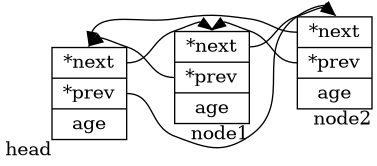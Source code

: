 

@startdot hello_list
digraph R {
    rankdir=LR
    node [shape=record];

    node1 [xlabel="head"] [label="<f0> *next|<f1> *prev|<f2> age"];
    node2 [xlabel="node1"] [label="<f0> *next|<f1> *prev|<f2> age"];
    node3 [xlabel="node2"] [label="<f0> *next|<f1> *prev|<f2> age"];

    node1:f0 -> node2:n;
    node2:f0 -> node3:n;
    node3:f0 -> node1:n;
    node1:f1 -> node3:n;
    node2:f1 -> node1:n;
    node3:f1 -> node2:n;
}
@enddot


@startdot hello_list_error
digraph R {
    rankdir=LR;
    node [shape=record];

    node1 [xlabel="head"] [label="<f0> age|<f1> *next|<f2> *prev"];
    node2 [xlabel="node1"] [label="<f0> age|<f1> *next|<f2> *prev"];
    node3 [xlabel="node2"] [label="<f0> age|<f1> *next|<f2> *prev"];

    node1:f1 -> node2:f1:nw;
    node2:f1 -> node3:f1:nw;
    node3:f1 -> node1:f1:nw;
    node1:f2 -> node3:f1:nw;
    node2:f2 -> node1:f1:nw;
    node3:f2 -> node2:f1:nw;
}
@enddot


@startdot hello_list_error_fix
digraph R {
    // 直线
    splines=false;
    node [shape=record];

    __mptr [shape=plaintext]
    ptr [shape=plaintext]
    node1 [label="<f0> data|<f1> member"]

    __mptr -> node1:f0:nw
    ptr -> node1:f1:nw 
    __mptr -> ptr [label="offset"] [dir=back]

    {rank=same;ptr;__mptr}
}
@enddot
